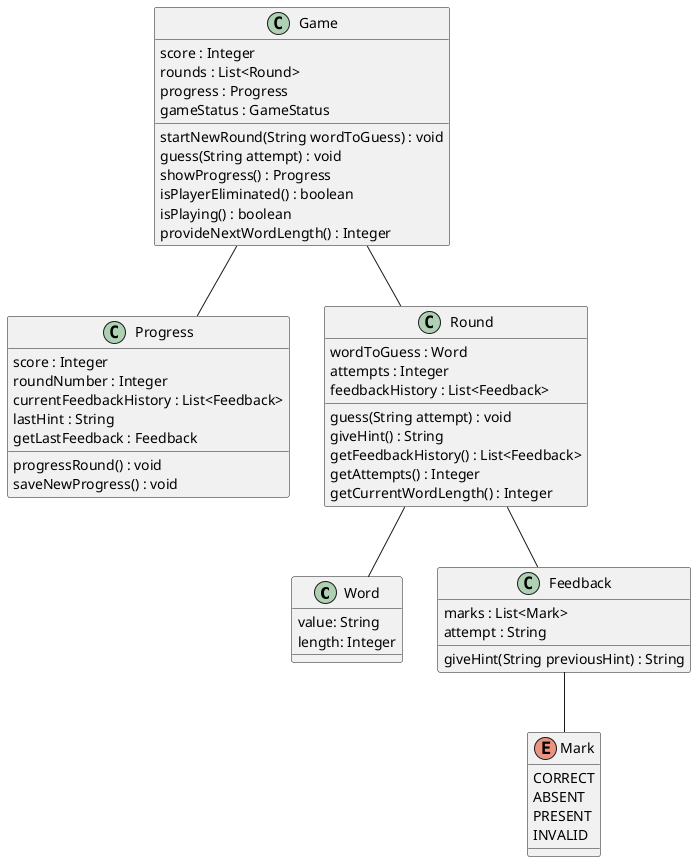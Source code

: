 @startuml

class Word {
    value: String
    length: Integer
}

class Progress {
    score : Integer
    roundNumber : Integer
    currentFeedbackHistory : List<Feedback>
    lastHint : String
    progressRound() : void
    saveNewProgress() : void
    getLastFeedback : Feedback
}

class Game {
    score : Integer
    rounds : List<Round>
    progress : Progress
    gameStatus : GameStatus
    startNewRound(String wordToGuess) : void
    guess(String attempt) : void
    showProgress() : Progress
    isPlayerEliminated() : boolean
    isPlaying() : boolean
    provideNextWordLength() : Integer
}

class Round {
    wordToGuess : Word
    attempts : Integer
    feedbackHistory : List<Feedback>
    guess(String attempt) : void
    giveHint() : String
    getFeedbackHistory() : List<Feedback>
    getAttempts() : Integer
    getCurrentWordLength() : Integer
}

class Feedback {
    marks : List<Mark>
    attempt : String
    giveHint(String previousHint) : String
}

enum Mark {
    CORRECT
    ABSENT
    PRESENT
    INVALID
}


Game -- Progress
Game -- Round
Round -- Word
Round -- Feedback
Feedback -- Mark

@enduml
